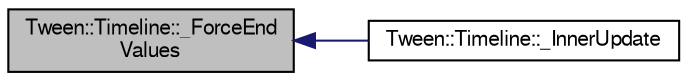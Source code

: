digraph "Tween::Timeline::_ForceEndValues"
{
  bgcolor="transparent";
  edge [fontname="FreeSans",fontsize="10",labelfontname="FreeSans",labelfontsize="10"];
  node [fontname="FreeSans",fontsize="10",shape=record];
  rankdir="LR";
  Node1 [label="Tween::Timeline::_ForceEnd\lValues",height=0.2,width=0.4,color="black", fillcolor="grey75", style="filled" fontcolor="black"];
  Node1 -> Node2 [dir="back",color="midnightblue",fontsize="10",style="solid",fontname="FreeSans"];
  Node2 [label="Tween::Timeline::_InnerUpdate",height=0.2,width=0.4,color="black",URL="$d5/d9c/classTween_1_1Timeline.html#a46fb15526436d8d9bd9d704b875e80f9"];
}

